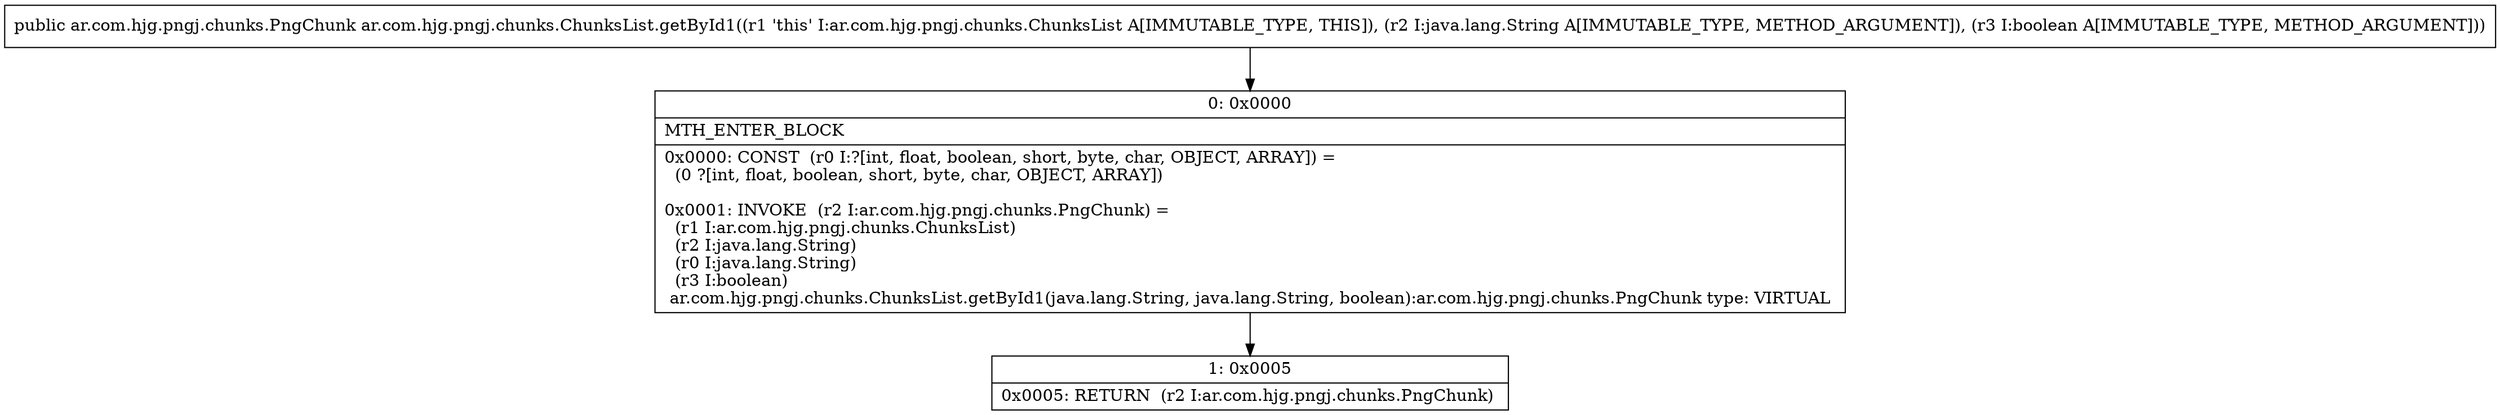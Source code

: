 digraph "CFG forar.com.hjg.pngj.chunks.ChunksList.getById1(Ljava\/lang\/String;Z)Lar\/com\/hjg\/pngj\/chunks\/PngChunk;" {
Node_0 [shape=record,label="{0\:\ 0x0000|MTH_ENTER_BLOCK\l|0x0000: CONST  (r0 I:?[int, float, boolean, short, byte, char, OBJECT, ARRAY]) = \l  (0 ?[int, float, boolean, short, byte, char, OBJECT, ARRAY])\l \l0x0001: INVOKE  (r2 I:ar.com.hjg.pngj.chunks.PngChunk) = \l  (r1 I:ar.com.hjg.pngj.chunks.ChunksList)\l  (r2 I:java.lang.String)\l  (r0 I:java.lang.String)\l  (r3 I:boolean)\l ar.com.hjg.pngj.chunks.ChunksList.getById1(java.lang.String, java.lang.String, boolean):ar.com.hjg.pngj.chunks.PngChunk type: VIRTUAL \l}"];
Node_1 [shape=record,label="{1\:\ 0x0005|0x0005: RETURN  (r2 I:ar.com.hjg.pngj.chunks.PngChunk) \l}"];
MethodNode[shape=record,label="{public ar.com.hjg.pngj.chunks.PngChunk ar.com.hjg.pngj.chunks.ChunksList.getById1((r1 'this' I:ar.com.hjg.pngj.chunks.ChunksList A[IMMUTABLE_TYPE, THIS]), (r2 I:java.lang.String A[IMMUTABLE_TYPE, METHOD_ARGUMENT]), (r3 I:boolean A[IMMUTABLE_TYPE, METHOD_ARGUMENT])) }"];
MethodNode -> Node_0;
Node_0 -> Node_1;
}

